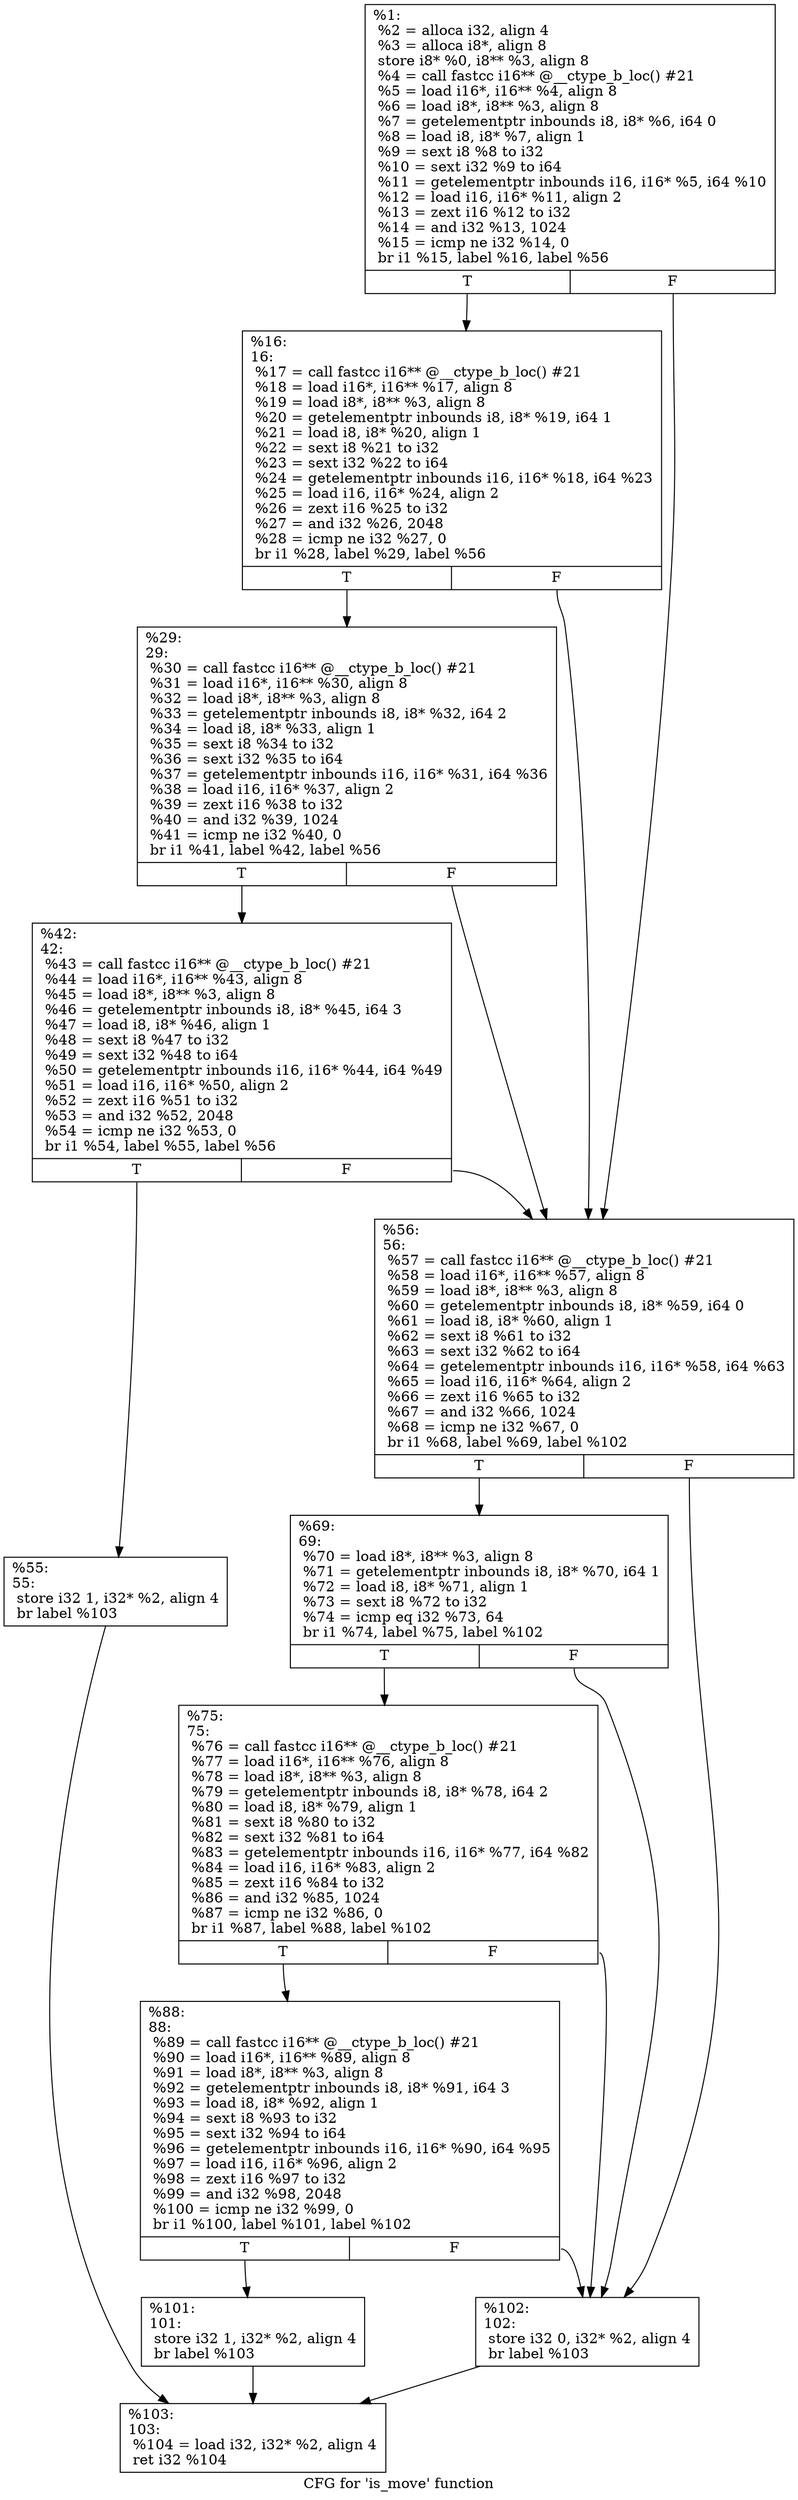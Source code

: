 digraph "CFG for 'is_move' function" {
	label="CFG for 'is_move' function";

	Node0x27ddcf0 [shape=record,label="{%1:\l  %2 = alloca i32, align 4\l  %3 = alloca i8*, align 8\l  store i8* %0, i8** %3, align 8\l  %4 = call fastcc i16** @__ctype_b_loc() #21\l  %5 = load i16*, i16** %4, align 8\l  %6 = load i8*, i8** %3, align 8\l  %7 = getelementptr inbounds i8, i8* %6, i64 0\l  %8 = load i8, i8* %7, align 1\l  %9 = sext i8 %8 to i32\l  %10 = sext i32 %9 to i64\l  %11 = getelementptr inbounds i16, i16* %5, i64 %10\l  %12 = load i16, i16* %11, align 2\l  %13 = zext i16 %12 to i32\l  %14 = and i32 %13, 1024\l  %15 = icmp ne i32 %14, 0\l  br i1 %15, label %16, label %56\l|{<s0>T|<s1>F}}"];
	Node0x27ddcf0:s0 -> Node0x27e0bf0;
	Node0x27ddcf0:s1 -> Node0x27e0d30;
	Node0x27e0bf0 [shape=record,label="{%16:\l16:                                               \l  %17 = call fastcc i16** @__ctype_b_loc() #21\l  %18 = load i16*, i16** %17, align 8\l  %19 = load i8*, i8** %3, align 8\l  %20 = getelementptr inbounds i8, i8* %19, i64 1\l  %21 = load i8, i8* %20, align 1\l  %22 = sext i8 %21 to i32\l  %23 = sext i32 %22 to i64\l  %24 = getelementptr inbounds i16, i16* %18, i64 %23\l  %25 = load i16, i16* %24, align 2\l  %26 = zext i16 %25 to i32\l  %27 = and i32 %26, 2048\l  %28 = icmp ne i32 %27, 0\l  br i1 %28, label %29, label %56\l|{<s0>T|<s1>F}}"];
	Node0x27e0bf0:s0 -> Node0x27e0c40;
	Node0x27e0bf0:s1 -> Node0x27e0d30;
	Node0x27e0c40 [shape=record,label="{%29:\l29:                                               \l  %30 = call fastcc i16** @__ctype_b_loc() #21\l  %31 = load i16*, i16** %30, align 8\l  %32 = load i8*, i8** %3, align 8\l  %33 = getelementptr inbounds i8, i8* %32, i64 2\l  %34 = load i8, i8* %33, align 1\l  %35 = sext i8 %34 to i32\l  %36 = sext i32 %35 to i64\l  %37 = getelementptr inbounds i16, i16* %31, i64 %36\l  %38 = load i16, i16* %37, align 2\l  %39 = zext i16 %38 to i32\l  %40 = and i32 %39, 1024\l  %41 = icmp ne i32 %40, 0\l  br i1 %41, label %42, label %56\l|{<s0>T|<s1>F}}"];
	Node0x27e0c40:s0 -> Node0x27e0c90;
	Node0x27e0c40:s1 -> Node0x27e0d30;
	Node0x27e0c90 [shape=record,label="{%42:\l42:                                               \l  %43 = call fastcc i16** @__ctype_b_loc() #21\l  %44 = load i16*, i16** %43, align 8\l  %45 = load i8*, i8** %3, align 8\l  %46 = getelementptr inbounds i8, i8* %45, i64 3\l  %47 = load i8, i8* %46, align 1\l  %48 = sext i8 %47 to i32\l  %49 = sext i32 %48 to i64\l  %50 = getelementptr inbounds i16, i16* %44, i64 %49\l  %51 = load i16, i16* %50, align 2\l  %52 = zext i16 %51 to i32\l  %53 = and i32 %52, 2048\l  %54 = icmp ne i32 %53, 0\l  br i1 %54, label %55, label %56\l|{<s0>T|<s1>F}}"];
	Node0x27e0c90:s0 -> Node0x27e0ce0;
	Node0x27e0c90:s1 -> Node0x27e0d30;
	Node0x27e0ce0 [shape=record,label="{%55:\l55:                                               \l  store i32 1, i32* %2, align 4\l  br label %103\l}"];
	Node0x27e0ce0 -> Node0x27e0f10;
	Node0x27e0d30 [shape=record,label="{%56:\l56:                                               \l  %57 = call fastcc i16** @__ctype_b_loc() #21\l  %58 = load i16*, i16** %57, align 8\l  %59 = load i8*, i8** %3, align 8\l  %60 = getelementptr inbounds i8, i8* %59, i64 0\l  %61 = load i8, i8* %60, align 1\l  %62 = sext i8 %61 to i32\l  %63 = sext i32 %62 to i64\l  %64 = getelementptr inbounds i16, i16* %58, i64 %63\l  %65 = load i16, i16* %64, align 2\l  %66 = zext i16 %65 to i32\l  %67 = and i32 %66, 1024\l  %68 = icmp ne i32 %67, 0\l  br i1 %68, label %69, label %102\l|{<s0>T|<s1>F}}"];
	Node0x27e0d30:s0 -> Node0x27e0d80;
	Node0x27e0d30:s1 -> Node0x27e0ec0;
	Node0x27e0d80 [shape=record,label="{%69:\l69:                                               \l  %70 = load i8*, i8** %3, align 8\l  %71 = getelementptr inbounds i8, i8* %70, i64 1\l  %72 = load i8, i8* %71, align 1\l  %73 = sext i8 %72 to i32\l  %74 = icmp eq i32 %73, 64\l  br i1 %74, label %75, label %102\l|{<s0>T|<s1>F}}"];
	Node0x27e0d80:s0 -> Node0x27e0dd0;
	Node0x27e0d80:s1 -> Node0x27e0ec0;
	Node0x27e0dd0 [shape=record,label="{%75:\l75:                                               \l  %76 = call fastcc i16** @__ctype_b_loc() #21\l  %77 = load i16*, i16** %76, align 8\l  %78 = load i8*, i8** %3, align 8\l  %79 = getelementptr inbounds i8, i8* %78, i64 2\l  %80 = load i8, i8* %79, align 1\l  %81 = sext i8 %80 to i32\l  %82 = sext i32 %81 to i64\l  %83 = getelementptr inbounds i16, i16* %77, i64 %82\l  %84 = load i16, i16* %83, align 2\l  %85 = zext i16 %84 to i32\l  %86 = and i32 %85, 1024\l  %87 = icmp ne i32 %86, 0\l  br i1 %87, label %88, label %102\l|{<s0>T|<s1>F}}"];
	Node0x27e0dd0:s0 -> Node0x27e0e20;
	Node0x27e0dd0:s1 -> Node0x27e0ec0;
	Node0x27e0e20 [shape=record,label="{%88:\l88:                                               \l  %89 = call fastcc i16** @__ctype_b_loc() #21\l  %90 = load i16*, i16** %89, align 8\l  %91 = load i8*, i8** %3, align 8\l  %92 = getelementptr inbounds i8, i8* %91, i64 3\l  %93 = load i8, i8* %92, align 1\l  %94 = sext i8 %93 to i32\l  %95 = sext i32 %94 to i64\l  %96 = getelementptr inbounds i16, i16* %90, i64 %95\l  %97 = load i16, i16* %96, align 2\l  %98 = zext i16 %97 to i32\l  %99 = and i32 %98, 2048\l  %100 = icmp ne i32 %99, 0\l  br i1 %100, label %101, label %102\l|{<s0>T|<s1>F}}"];
	Node0x27e0e20:s0 -> Node0x27e0e70;
	Node0x27e0e20:s1 -> Node0x27e0ec0;
	Node0x27e0e70 [shape=record,label="{%101:\l101:                                              \l  store i32 1, i32* %2, align 4\l  br label %103\l}"];
	Node0x27e0e70 -> Node0x27e0f10;
	Node0x27e0ec0 [shape=record,label="{%102:\l102:                                              \l  store i32 0, i32* %2, align 4\l  br label %103\l}"];
	Node0x27e0ec0 -> Node0x27e0f10;
	Node0x27e0f10 [shape=record,label="{%103:\l103:                                              \l  %104 = load i32, i32* %2, align 4\l  ret i32 %104\l}"];
}
